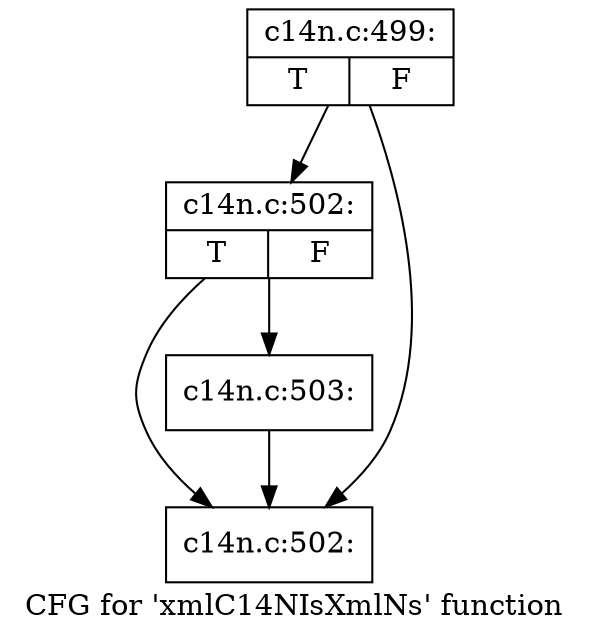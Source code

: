 digraph "CFG for 'xmlC14NIsXmlNs' function" {
	label="CFG for 'xmlC14NIsXmlNs' function";

	Node0x55fe83c04b50 [shape=record,label="{c14n.c:499:|{<s0>T|<s1>F}}"];
	Node0x55fe83c04b50 -> Node0x55fe83c07cb0;
	Node0x55fe83c04b50 -> Node0x55fe83c06df0;
	Node0x55fe83c07cb0 [shape=record,label="{c14n.c:502:|{<s0>T|<s1>F}}"];
	Node0x55fe83c07cb0 -> Node0x55fe83c04ae0;
	Node0x55fe83c07cb0 -> Node0x55fe83c06df0;
	Node0x55fe83c04ae0 [shape=record,label="{c14n.c:503:}"];
	Node0x55fe83c04ae0 -> Node0x55fe83c06df0;
	Node0x55fe83c06df0 [shape=record,label="{c14n.c:502:}"];
}
